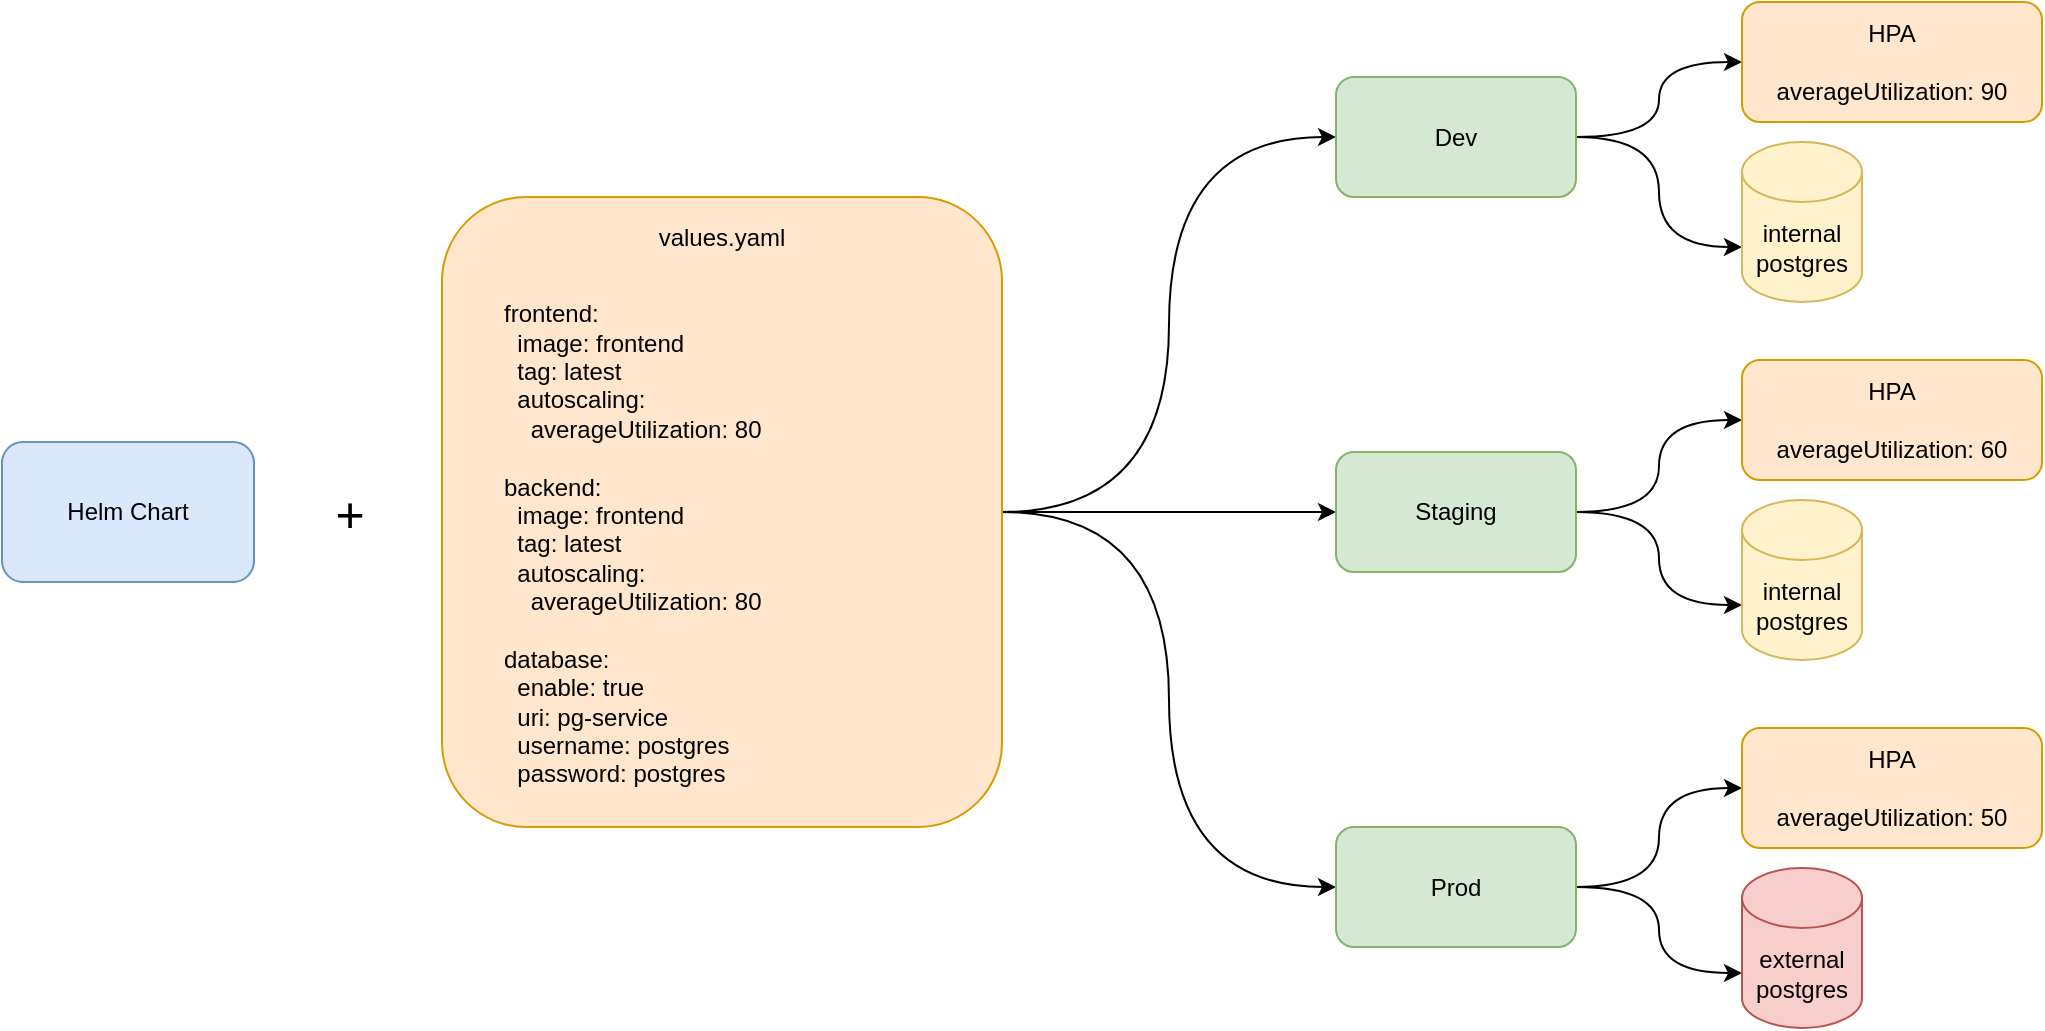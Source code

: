 <mxfile version="20.3.0" type="device"><diagram id="foq2HG1IdSir3UghYVKl" name="第 1 页"><mxGraphModel dx="1307" dy="847" grid="1" gridSize="10" guides="1" tooltips="1" connect="1" arrows="1" fold="1" page="1" pageScale="1" pageWidth="827" pageHeight="1169" math="0" shadow="0"><root><mxCell id="0"/><mxCell id="1" parent="0"/><mxCell id="O0A9glyRp5tqNCrHwE2w-1" value="Helm Chart" style="rounded=1;whiteSpace=wrap;html=1;fillColor=#dae8fc;strokeColor=#6c8ebf;" vertex="1" parent="1"><mxGeometry x="40" y="310" width="126" height="70" as="geometry"/></mxCell><mxCell id="O0A9glyRp5tqNCrHwE2w-9" style="edgeStyle=orthogonalEdgeStyle;rounded=0;orthogonalLoop=1;jettySize=auto;html=1;exitX=1;exitY=0.5;exitDx=0;exitDy=0;fontSize=25;curved=1;" edge="1" parent="1" source="O0A9glyRp5tqNCrHwE2w-2" target="O0A9glyRp5tqNCrHwE2w-6"><mxGeometry relative="1" as="geometry"/></mxCell><mxCell id="O0A9glyRp5tqNCrHwE2w-10" style="edgeStyle=orthogonalEdgeStyle;curved=1;rounded=0;orthogonalLoop=1;jettySize=auto;html=1;exitX=1;exitY=0.5;exitDx=0;exitDy=0;entryX=0;entryY=0.5;entryDx=0;entryDy=0;fontSize=25;" edge="1" parent="1" source="O0A9glyRp5tqNCrHwE2w-2" target="O0A9glyRp5tqNCrHwE2w-7"><mxGeometry relative="1" as="geometry"/></mxCell><mxCell id="O0A9glyRp5tqNCrHwE2w-11" style="edgeStyle=orthogonalEdgeStyle;curved=1;rounded=0;orthogonalLoop=1;jettySize=auto;html=1;exitX=1;exitY=0.5;exitDx=0;exitDy=0;entryX=0;entryY=0.5;entryDx=0;entryDy=0;fontSize=25;" edge="1" parent="1" source="O0A9glyRp5tqNCrHwE2w-2" target="O0A9glyRp5tqNCrHwE2w-8"><mxGeometry relative="1" as="geometry"/></mxCell><mxCell id="O0A9glyRp5tqNCrHwE2w-2" value="" style="rounded=1;whiteSpace=wrap;html=1;fillColor=#ffe6cc;strokeColor=#d79b00;" vertex="1" parent="1"><mxGeometry x="260" y="187.5" width="280" height="315" as="geometry"/></mxCell><mxCell id="O0A9glyRp5tqNCrHwE2w-3" value="&lt;div&gt;frontend:&lt;/div&gt;&lt;div&gt;&amp;nbsp; image: frontend&lt;/div&gt;&lt;div&gt;&amp;nbsp; tag: latest&lt;/div&gt;&lt;div&gt;&amp;nbsp; autoscaling:&lt;/div&gt;&lt;div&gt;&amp;nbsp; &amp;nbsp; averageUtilization: 80&lt;/div&gt;&lt;div&gt;&lt;br&gt;&lt;/div&gt;&lt;div&gt;backend:&lt;/div&gt;&lt;div&gt;&amp;nbsp; image: frontend&lt;/div&gt;&lt;div&gt;&amp;nbsp; tag: latest&lt;/div&gt;&lt;div&gt;&amp;nbsp; autoscaling:&lt;/div&gt;&lt;div&gt;&amp;nbsp; &amp;nbsp; averageUtilization: 80&lt;/div&gt;&lt;div&gt;&lt;br&gt;&lt;/div&gt;&lt;div&gt;database:&lt;/div&gt;&lt;div&gt;&amp;nbsp; enable: true&lt;/div&gt;&lt;div&gt;&amp;nbsp; uri: pg-service&lt;/div&gt;&lt;div&gt;&amp;nbsp; username: postgres&lt;/div&gt;&lt;div&gt;&amp;nbsp; password: postgres&lt;/div&gt;" style="text;html=1;strokeColor=none;fillColor=none;align=left;verticalAlign=middle;whiteSpace=wrap;rounded=0;" vertex="1" parent="1"><mxGeometry x="289" y="255.5" width="220" height="210" as="geometry"/></mxCell><mxCell id="O0A9glyRp5tqNCrHwE2w-4" value="values.yaml" style="text;html=1;strokeColor=none;fillColor=none;align=center;verticalAlign=middle;whiteSpace=wrap;rounded=0;" vertex="1" parent="1"><mxGeometry x="370" y="192.5" width="60" height="30" as="geometry"/></mxCell><mxCell id="O0A9glyRp5tqNCrHwE2w-5" value="&lt;font style=&quot;font-size: 25px;&quot;&gt;+&lt;/font&gt;" style="text;html=1;strokeColor=none;fillColor=none;align=center;verticalAlign=middle;whiteSpace=wrap;rounded=0;" vertex="1" parent="1"><mxGeometry x="189" y="330" width="50" height="30" as="geometry"/></mxCell><mxCell id="O0A9glyRp5tqNCrHwE2w-18" style="edgeStyle=orthogonalEdgeStyle;curved=1;rounded=0;orthogonalLoop=1;jettySize=auto;html=1;exitX=1;exitY=0.5;exitDx=0;exitDy=0;entryX=0;entryY=0.5;entryDx=0;entryDy=0;fontSize=25;" edge="1" parent="1" source="O0A9glyRp5tqNCrHwE2w-6" target="O0A9glyRp5tqNCrHwE2w-12"><mxGeometry relative="1" as="geometry"/></mxCell><mxCell id="O0A9glyRp5tqNCrHwE2w-19" style="edgeStyle=orthogonalEdgeStyle;curved=1;rounded=0;orthogonalLoop=1;jettySize=auto;html=1;exitX=1;exitY=0.5;exitDx=0;exitDy=0;entryX=0;entryY=0;entryDx=0;entryDy=52.5;entryPerimeter=0;fontSize=25;" edge="1" parent="1" source="O0A9glyRp5tqNCrHwE2w-6" target="O0A9glyRp5tqNCrHwE2w-13"><mxGeometry relative="1" as="geometry"/></mxCell><mxCell id="O0A9glyRp5tqNCrHwE2w-6" value="Dev" style="rounded=1;whiteSpace=wrap;html=1;fillColor=#d5e8d4;strokeColor=#82b366;" vertex="1" parent="1"><mxGeometry x="707" y="127.5" width="120" height="60" as="geometry"/></mxCell><mxCell id="O0A9glyRp5tqNCrHwE2w-20" style="edgeStyle=orthogonalEdgeStyle;curved=1;rounded=0;orthogonalLoop=1;jettySize=auto;html=1;exitX=1;exitY=0.5;exitDx=0;exitDy=0;entryX=0;entryY=0.5;entryDx=0;entryDy=0;fontSize=25;" edge="1" parent="1" source="O0A9glyRp5tqNCrHwE2w-7" target="O0A9glyRp5tqNCrHwE2w-14"><mxGeometry relative="1" as="geometry"/></mxCell><mxCell id="O0A9glyRp5tqNCrHwE2w-21" style="edgeStyle=orthogonalEdgeStyle;curved=1;rounded=0;orthogonalLoop=1;jettySize=auto;html=1;exitX=1;exitY=0.5;exitDx=0;exitDy=0;entryX=0;entryY=0;entryDx=0;entryDy=52.5;entryPerimeter=0;fontSize=25;" edge="1" parent="1" source="O0A9glyRp5tqNCrHwE2w-7" target="O0A9glyRp5tqNCrHwE2w-15"><mxGeometry relative="1" as="geometry"/></mxCell><mxCell id="O0A9glyRp5tqNCrHwE2w-7" value="Staging" style="rounded=1;whiteSpace=wrap;html=1;fillColor=#d5e8d4;strokeColor=#82b366;" vertex="1" parent="1"><mxGeometry x="707" y="315" width="120" height="60" as="geometry"/></mxCell><mxCell id="O0A9glyRp5tqNCrHwE2w-22" style="edgeStyle=orthogonalEdgeStyle;curved=1;rounded=0;orthogonalLoop=1;jettySize=auto;html=1;exitX=1;exitY=0.5;exitDx=0;exitDy=0;entryX=0;entryY=0.5;entryDx=0;entryDy=0;fontSize=25;" edge="1" parent="1" source="O0A9glyRp5tqNCrHwE2w-8" target="O0A9glyRp5tqNCrHwE2w-16"><mxGeometry relative="1" as="geometry"/></mxCell><mxCell id="O0A9glyRp5tqNCrHwE2w-23" style="edgeStyle=orthogonalEdgeStyle;curved=1;rounded=0;orthogonalLoop=1;jettySize=auto;html=1;exitX=1;exitY=0.5;exitDx=0;exitDy=0;entryX=0;entryY=0;entryDx=0;entryDy=52.5;entryPerimeter=0;fontSize=25;" edge="1" parent="1" source="O0A9glyRp5tqNCrHwE2w-8" target="O0A9glyRp5tqNCrHwE2w-17"><mxGeometry relative="1" as="geometry"/></mxCell><mxCell id="O0A9glyRp5tqNCrHwE2w-8" value="Prod" style="rounded=1;whiteSpace=wrap;html=1;fillColor=#d5e8d4;strokeColor=#82b366;" vertex="1" parent="1"><mxGeometry x="707" y="502.5" width="120" height="60" as="geometry"/></mxCell><mxCell id="O0A9glyRp5tqNCrHwE2w-12" value="HPA&lt;br&gt;&lt;br&gt;averageUtilization: 90" style="rounded=1;whiteSpace=wrap;html=1;fillColor=#ffe6cc;strokeColor=#d79b00;" vertex="1" parent="1"><mxGeometry x="910" y="90" width="150" height="60" as="geometry"/></mxCell><mxCell id="O0A9glyRp5tqNCrHwE2w-13" value="internal&lt;br&gt;postgres" style="shape=cylinder3;whiteSpace=wrap;html=1;boundedLbl=1;backgroundOutline=1;size=15;fillColor=#fff2cc;strokeColor=#d6b656;" vertex="1" parent="1"><mxGeometry x="910" y="160" width="60" height="80" as="geometry"/></mxCell><mxCell id="O0A9glyRp5tqNCrHwE2w-14" value="HPA&lt;br&gt;&lt;br&gt;averageUtilization: 60" style="rounded=1;whiteSpace=wrap;html=1;fillColor=#ffe6cc;strokeColor=#d79b00;" vertex="1" parent="1"><mxGeometry x="910" y="269" width="150" height="60" as="geometry"/></mxCell><mxCell id="O0A9glyRp5tqNCrHwE2w-15" value="internal&lt;br&gt;postgres" style="shape=cylinder3;whiteSpace=wrap;html=1;boundedLbl=1;backgroundOutline=1;size=15;fillColor=#fff2cc;strokeColor=#d6b656;" vertex="1" parent="1"><mxGeometry x="910" y="339" width="60" height="80" as="geometry"/></mxCell><mxCell id="O0A9glyRp5tqNCrHwE2w-16" value="HPA&lt;br&gt;&lt;br&gt;averageUtilization: 50" style="rounded=1;whiteSpace=wrap;html=1;fillColor=#ffe6cc;strokeColor=#d79b00;" vertex="1" parent="1"><mxGeometry x="910" y="453" width="150" height="60" as="geometry"/></mxCell><mxCell id="O0A9glyRp5tqNCrHwE2w-17" value="external&lt;br&gt;postgres" style="shape=cylinder3;whiteSpace=wrap;html=1;boundedLbl=1;backgroundOutline=1;size=15;fillColor=#f8cecc;strokeColor=#b85450;" vertex="1" parent="1"><mxGeometry x="910" y="523" width="60" height="80" as="geometry"/></mxCell></root></mxGraphModel></diagram></mxfile>